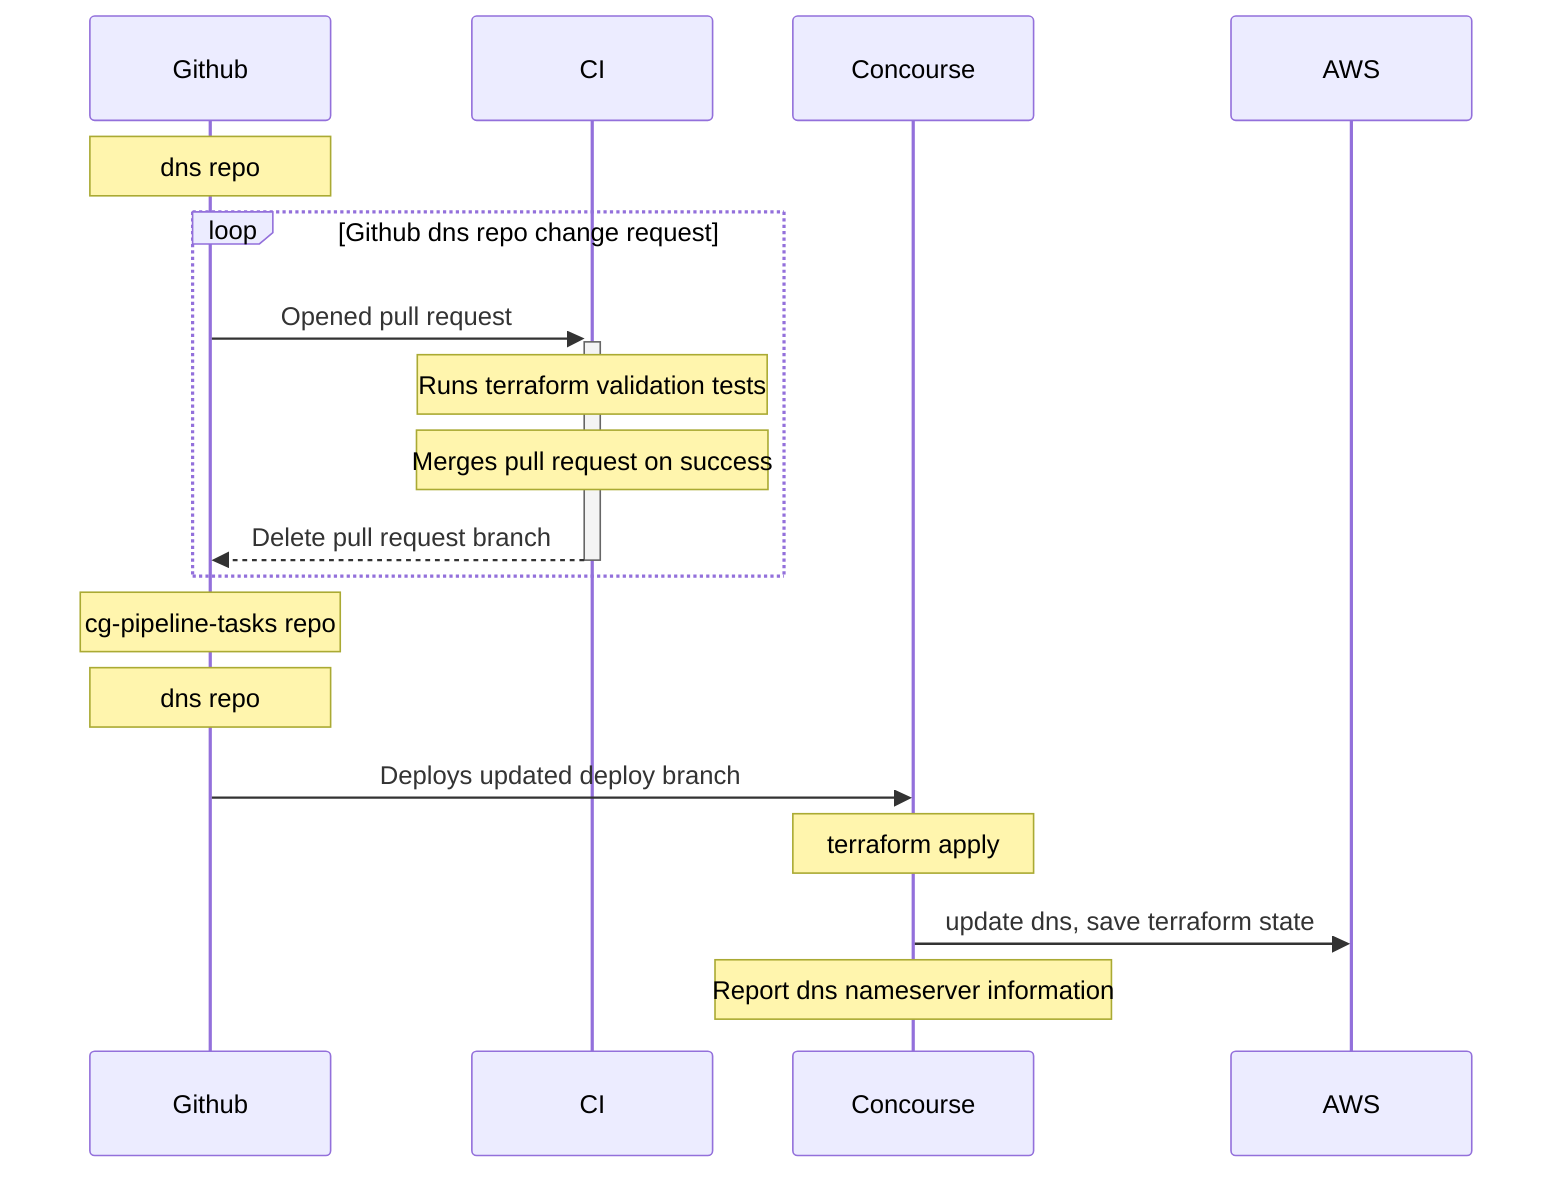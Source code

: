 %% Sequence Diagram for dns deployment
sequenceDiagram
  participant Github
  participant CI
  participant Concourse
  participant AWS

  note over Github: dns repo
  loop Github dns repo change request
    Github ->>+ CI: Opened pull request

    Note over CI: Runs terraform validation tests
    Note over CI: Merges pull request on success
    CI -->>- Github: Delete pull request branch
  end

  Note over Github: cg-pipeline-tasks repo
  Note over Github: dns repo
  Github ->> Concourse: Deploys updated deploy branch

  Note over Concourse: terraform apply
  Concourse ->> AWS: update dns, save terraform state

  Note over Concourse: Report dns nameserver information